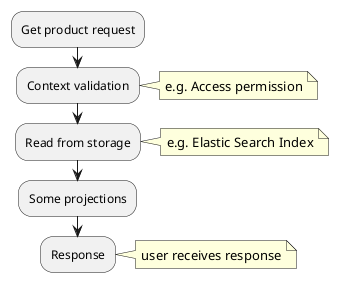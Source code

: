 !includeurl https://raw.githubusercontent.com/inthepocket/plantuml-styles/master/styles.plantuml!0

@startuml
:Get product request;
:Context validation;
note right
    e.g. Access permission
end note
:Read from storage;
note right
    e.g. Elastic Search Index
end note
:Some projections;
:Response;
note right
  user receives response
end note
@enduml
